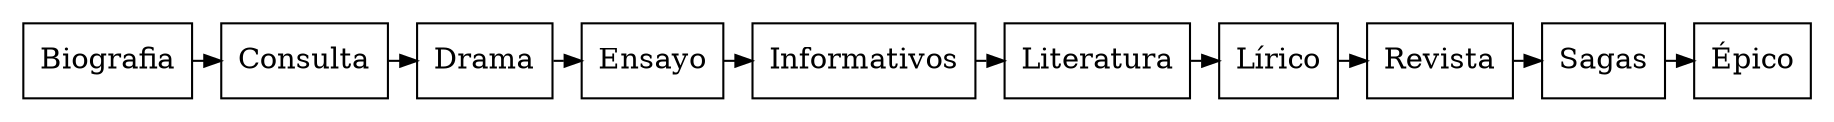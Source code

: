digraph G {
 rankdir=LR nodesep=0.3;
 ranksep=0.2;
 margin=0.1;
   node [shape=box];
  edge [arrowsize=0.8]
"Biografia"->"Consulta"->"Drama"->"Ensayo"->"Informativos"->"Literatura"->"Lírico"->"Revista"->"Sagas"->"Épico";
}